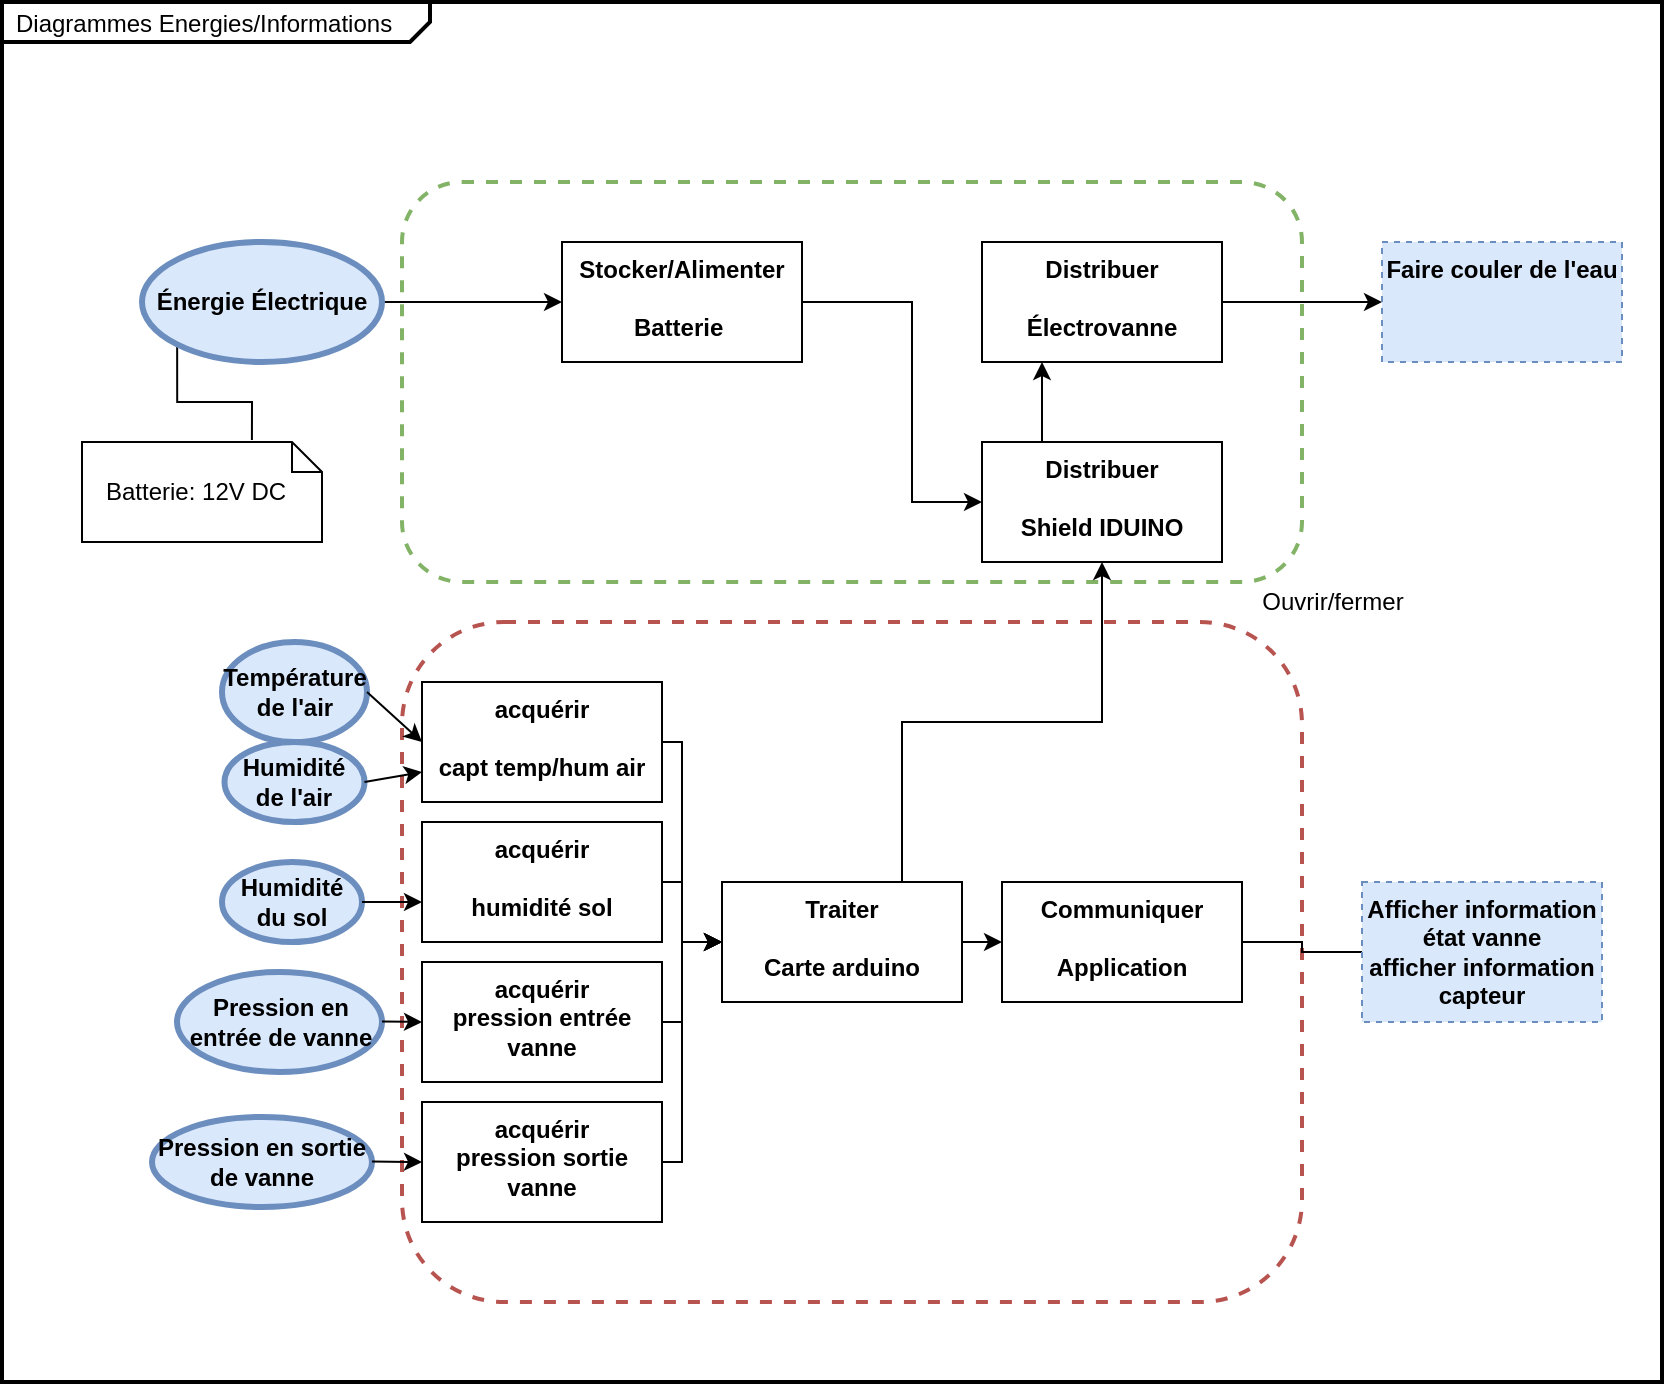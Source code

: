 <mxfile version="14.4.9" type="github">
  <diagram id="_HG9UhCbACeFY6xR2h-d" name="Page-1">
    <mxGraphModel dx="2249" dy="794" grid="1" gridSize="10" guides="1" tooltips="1" connect="1" arrows="1" fold="1" page="1" pageScale="1" pageWidth="827" pageHeight="1169" math="0" shadow="0">
      <root>
        <mxCell id="0" />
        <mxCell id="1" parent="0" />
        <mxCell id="1OpiZn_RMB7CZ_3JZA8x-75" value="&lt;p style=&quot;margin: 0px ; margin-top: 4px ; margin-left: 7px ; text-align: left&quot;&gt;Diagrammes Energies/Informations&lt;br&gt;&lt;/p&gt;" style="html=1;shape=mxgraph.sysml.package;overflow=fill;labelX=214;strokeWidth=2;align=center;fillColor=none;" parent="1" vertex="1">
          <mxGeometry x="-50" y="90" width="830" height="690" as="geometry" />
        </mxCell>
        <mxCell id="1OpiZn_RMB7CZ_3JZA8x-52" value="" style="shape=rect;rounded=1;html=1;whiteSpace=wrap;align=center;dashed=1;strokeWidth=2;strokeColor=#82b366;fillColor=none;" parent="1" vertex="1">
          <mxGeometry x="150" y="180" width="450" height="200" as="geometry" />
        </mxCell>
        <mxCell id="1OpiZn_RMB7CZ_3JZA8x-45" style="edgeStyle=orthogonalEdgeStyle;rounded=0;orthogonalLoop=1;jettySize=auto;html=1;" parent="1" source="1OpiZn_RMB7CZ_3JZA8x-43" target="1OpiZn_RMB7CZ_3JZA8x-44" edge="1">
          <mxGeometry relative="1" as="geometry" />
        </mxCell>
        <mxCell id="P4WyXRdHTCZjyCxqxyUb-18" style="edgeStyle=orthogonalEdgeStyle;rounded=0;orthogonalLoop=1;jettySize=auto;html=1;exitX=0;exitY=1;exitDx=0;exitDy=0;entryX=0.708;entryY=-0.02;entryDx=0;entryDy=0;entryPerimeter=0;endArrow=none;endFill=0;" edge="1" parent="1" source="1OpiZn_RMB7CZ_3JZA8x-43" target="P4WyXRdHTCZjyCxqxyUb-17">
          <mxGeometry relative="1" as="geometry" />
        </mxCell>
        <mxCell id="1OpiZn_RMB7CZ_3JZA8x-43" value="Énergie Électrique" style="shape=ellipse;html=1;strokeWidth=3;fontStyle=1;whiteSpace=wrap;align=center;perimeter=ellipsePerimeter;fillColor=#dae8fc;strokeColor=#6c8ebf;" parent="1" vertex="1">
          <mxGeometry x="20" y="210" width="120" height="60" as="geometry" />
        </mxCell>
        <mxCell id="1OpiZn_RMB7CZ_3JZA8x-44" value="Stocker/Alimenter&lt;br&gt;&lt;br&gt;Batterie&amp;nbsp;" style="shape=rect;html=1;verticalAlign=top;fontStyle=1;whiteSpace=wrap;align=center;" parent="1" vertex="1">
          <mxGeometry x="230" y="210" width="120" height="60" as="geometry" />
        </mxCell>
        <mxCell id="1OpiZn_RMB7CZ_3JZA8x-48" style="edgeStyle=orthogonalEdgeStyle;rounded=0;orthogonalLoop=1;jettySize=auto;html=1;entryX=0;entryY=0.5;entryDx=0;entryDy=0;" parent="1" source="1OpiZn_RMB7CZ_3JZA8x-47" target="1OpiZn_RMB7CZ_3JZA8x-49" edge="1">
          <mxGeometry relative="1" as="geometry">
            <mxPoint x="680" y="240" as="targetPoint" />
          </mxGeometry>
        </mxCell>
        <mxCell id="1OpiZn_RMB7CZ_3JZA8x-47" value="Distribuer&lt;br&gt;&lt;br&gt;Électrovanne" style="shape=rect;html=1;verticalAlign=top;fontStyle=1;whiteSpace=wrap;align=center;" parent="1" vertex="1">
          <mxGeometry x="440" y="210" width="120" height="60" as="geometry" />
        </mxCell>
        <mxCell id="1OpiZn_RMB7CZ_3JZA8x-49" value="Faire couler de l&#39;eau" style="shape=rect;html=1;verticalAlign=top;fontStyle=1;whiteSpace=wrap;align=center;dashed=1;fillColor=#dae8fc;strokeColor=#6c8ebf;" parent="1" vertex="1">
          <mxGeometry x="640" y="210" width="120" height="60" as="geometry" />
        </mxCell>
        <mxCell id="P4WyXRdHTCZjyCxqxyUb-14" style="edgeStyle=orthogonalEdgeStyle;rounded=0;orthogonalLoop=1;jettySize=auto;html=1;exitX=0.25;exitY=0;exitDx=0;exitDy=0;entryX=0.25;entryY=1;entryDx=0;entryDy=0;" edge="1" parent="1" source="1OpiZn_RMB7CZ_3JZA8x-53" target="1OpiZn_RMB7CZ_3JZA8x-47">
          <mxGeometry relative="1" as="geometry" />
        </mxCell>
        <mxCell id="1OpiZn_RMB7CZ_3JZA8x-53" value="Distribuer&lt;br&gt;&lt;br&gt;Shield IDUINO" style="shape=rect;html=1;verticalAlign=top;fontStyle=1;whiteSpace=wrap;align=center;" parent="1" vertex="1">
          <mxGeometry x="440" y="310" width="120" height="60" as="geometry" />
        </mxCell>
        <mxCell id="1OpiZn_RMB7CZ_3JZA8x-54" style="edgeStyle=orthogonalEdgeStyle;rounded=0;orthogonalLoop=1;jettySize=auto;html=1;exitX=1;exitY=0.5;exitDx=0;exitDy=0;entryX=0;entryY=0.5;entryDx=0;entryDy=0;" parent="1" source="1OpiZn_RMB7CZ_3JZA8x-44" target="1OpiZn_RMB7CZ_3JZA8x-53" edge="1">
          <mxGeometry relative="1" as="geometry">
            <mxPoint x="450" y="250" as="targetPoint" />
            <mxPoint x="360" y="250" as="sourcePoint" />
            <Array as="points">
              <mxPoint x="405" y="240" />
              <mxPoint x="405" y="340" />
            </Array>
          </mxGeometry>
        </mxCell>
        <mxCell id="1OpiZn_RMB7CZ_3JZA8x-55" value="" style="shape=rect;rounded=1;html=1;whiteSpace=wrap;align=center;dashed=1;strokeWidth=2;strokeColor=#b85450;fillColor=none;" parent="1" vertex="1">
          <mxGeometry x="150" y="400" width="450" height="340" as="geometry" />
        </mxCell>
        <mxCell id="1OpiZn_RMB7CZ_3JZA8x-62" style="edgeStyle=orthogonalEdgeStyle;rounded=0;orthogonalLoop=1;jettySize=auto;html=1;exitX=1;exitY=0.5;exitDx=0;exitDy=0;entryX=0;entryY=0.5;entryDx=0;entryDy=0;" parent="1" source="1OpiZn_RMB7CZ_3JZA8x-56" target="1OpiZn_RMB7CZ_3JZA8x-61" edge="1">
          <mxGeometry relative="1" as="geometry">
            <Array as="points">
              <mxPoint x="290" y="460" />
              <mxPoint x="290" y="560" />
            </Array>
          </mxGeometry>
        </mxCell>
        <mxCell id="1OpiZn_RMB7CZ_3JZA8x-56" value="acquérir&lt;br&gt;&lt;br&gt;capt temp/hum air" style="shape=rect;html=1;verticalAlign=top;fontStyle=1;whiteSpace=wrap;align=center;" parent="1" vertex="1">
          <mxGeometry x="160" y="430" width="120" height="60" as="geometry" />
        </mxCell>
        <mxCell id="1OpiZn_RMB7CZ_3JZA8x-63" style="edgeStyle=orthogonalEdgeStyle;rounded=0;orthogonalLoop=1;jettySize=auto;html=1;exitX=1;exitY=0.5;exitDx=0;exitDy=0;" parent="1" source="1OpiZn_RMB7CZ_3JZA8x-57" edge="1">
          <mxGeometry relative="1" as="geometry">
            <mxPoint x="310" y="560" as="targetPoint" />
            <Array as="points">
              <mxPoint x="290" y="530" />
              <mxPoint x="290" y="560" />
            </Array>
          </mxGeometry>
        </mxCell>
        <mxCell id="1OpiZn_RMB7CZ_3JZA8x-57" value="acquérir&lt;br&gt;&lt;br&gt;humidité sol" style="shape=rect;html=1;verticalAlign=top;fontStyle=1;whiteSpace=wrap;align=center;" parent="1" vertex="1">
          <mxGeometry x="160" y="500" width="120" height="60" as="geometry" />
        </mxCell>
        <mxCell id="1OpiZn_RMB7CZ_3JZA8x-64" style="edgeStyle=orthogonalEdgeStyle;rounded=0;orthogonalLoop=1;jettySize=auto;html=1;exitX=1;exitY=0.5;exitDx=0;exitDy=0;" parent="1" source="1OpiZn_RMB7CZ_3JZA8x-58" target="1OpiZn_RMB7CZ_3JZA8x-61" edge="1">
          <mxGeometry relative="1" as="geometry">
            <Array as="points">
              <mxPoint x="290" y="600" />
              <mxPoint x="290" y="560" />
            </Array>
          </mxGeometry>
        </mxCell>
        <mxCell id="1OpiZn_RMB7CZ_3JZA8x-58" value="acquérir&lt;br&gt;pression entrée vanne" style="shape=rect;html=1;verticalAlign=top;fontStyle=1;whiteSpace=wrap;align=center;" parent="1" vertex="1">
          <mxGeometry x="160" y="570" width="120" height="60" as="geometry" />
        </mxCell>
        <mxCell id="1OpiZn_RMB7CZ_3JZA8x-65" style="edgeStyle=orthogonalEdgeStyle;rounded=0;orthogonalLoop=1;jettySize=auto;html=1;exitX=1;exitY=0.5;exitDx=0;exitDy=0;entryX=0;entryY=0.5;entryDx=0;entryDy=0;" parent="1" source="1OpiZn_RMB7CZ_3JZA8x-60" target="1OpiZn_RMB7CZ_3JZA8x-61" edge="1">
          <mxGeometry relative="1" as="geometry">
            <Array as="points">
              <mxPoint x="290" y="670" />
              <mxPoint x="290" y="560" />
            </Array>
          </mxGeometry>
        </mxCell>
        <mxCell id="1OpiZn_RMB7CZ_3JZA8x-60" value="acquérir&lt;br&gt;pression sortie vanne" style="shape=rect;html=1;verticalAlign=top;fontStyle=1;whiteSpace=wrap;align=center;" parent="1" vertex="1">
          <mxGeometry x="160" y="640" width="120" height="60" as="geometry" />
        </mxCell>
        <mxCell id="1OpiZn_RMB7CZ_3JZA8x-69" style="edgeStyle=orthogonalEdgeStyle;rounded=0;orthogonalLoop=1;jettySize=auto;html=1;exitX=1;exitY=0.5;exitDx=0;exitDy=0;entryX=0;entryY=0.5;entryDx=0;entryDy=0;strokeWidth=1;" parent="1" source="1OpiZn_RMB7CZ_3JZA8x-61" target="1OpiZn_RMB7CZ_3JZA8x-66" edge="1">
          <mxGeometry relative="1" as="geometry" />
        </mxCell>
        <mxCell id="P4WyXRdHTCZjyCxqxyUb-15" style="edgeStyle=orthogonalEdgeStyle;rounded=0;orthogonalLoop=1;jettySize=auto;html=1;exitX=0.75;exitY=0;exitDx=0;exitDy=0;entryX=0.5;entryY=1;entryDx=0;entryDy=0;" edge="1" parent="1" source="1OpiZn_RMB7CZ_3JZA8x-61" target="1OpiZn_RMB7CZ_3JZA8x-53">
          <mxGeometry relative="1" as="geometry" />
        </mxCell>
        <mxCell id="1OpiZn_RMB7CZ_3JZA8x-61" value="Traiter&lt;br&gt;&lt;br&gt;Carte arduino" style="shape=rect;html=1;verticalAlign=top;fontStyle=1;whiteSpace=wrap;align=center;" parent="1" vertex="1">
          <mxGeometry x="310" y="530" width="120" height="60" as="geometry" />
        </mxCell>
        <mxCell id="P4WyXRdHTCZjyCxqxyUb-20" style="edgeStyle=orthogonalEdgeStyle;rounded=0;orthogonalLoop=1;jettySize=auto;html=1;exitX=1;exitY=0.5;exitDx=0;exitDy=0;entryX=0;entryY=0.5;entryDx=0;entryDy=0;endArrow=none;endFill=0;" edge="1" parent="1" source="1OpiZn_RMB7CZ_3JZA8x-66" target="P4WyXRdHTCZjyCxqxyUb-19">
          <mxGeometry relative="1" as="geometry" />
        </mxCell>
        <mxCell id="1OpiZn_RMB7CZ_3JZA8x-66" value="Communiquer&lt;br&gt;&lt;br&gt;Application" style="shape=rect;html=1;verticalAlign=top;fontStyle=1;whiteSpace=wrap;align=center;" parent="1" vertex="1">
          <mxGeometry x="450" y="530" width="120" height="60" as="geometry" />
        </mxCell>
        <mxCell id="1OpiZn_RMB7CZ_3JZA8x-68" value="Ouvrir/fermer" style="text;html=1;align=center;verticalAlign=middle;resizable=0;points=[];autosize=1;" parent="1" vertex="1">
          <mxGeometry x="570" y="380" width="90" height="20" as="geometry" />
        </mxCell>
        <mxCell id="P4WyXRdHTCZjyCxqxyUb-1" value="Température de l&#39;air" style="shape=ellipse;html=1;strokeWidth=3;fontStyle=1;whiteSpace=wrap;align=center;perimeter=ellipsePerimeter;fillColor=#dae8fc;strokeColor=#6c8ebf;" vertex="1" parent="1">
          <mxGeometry x="60" y="410" width="72.5" height="50" as="geometry" />
        </mxCell>
        <mxCell id="P4WyXRdHTCZjyCxqxyUb-3" value="Pression en entrée de vanne" style="shape=ellipse;html=1;strokeWidth=3;fontStyle=1;whiteSpace=wrap;align=center;perimeter=ellipsePerimeter;fillColor=#dae8fc;strokeColor=#6c8ebf;" vertex="1" parent="1">
          <mxGeometry x="37.5" y="575" width="102.5" height="50" as="geometry" />
        </mxCell>
        <mxCell id="P4WyXRdHTCZjyCxqxyUb-4" value="Pression en sortie de vanne" style="shape=ellipse;html=1;strokeWidth=3;fontStyle=1;whiteSpace=wrap;align=center;perimeter=ellipsePerimeter;fillColor=#dae8fc;strokeColor=#6c8ebf;" vertex="1" parent="1">
          <mxGeometry x="25" y="647.5" width="110" height="45" as="geometry" />
        </mxCell>
        <mxCell id="P4WyXRdHTCZjyCxqxyUb-5" value="Humidité de l&#39;air" style="shape=ellipse;html=1;strokeWidth=3;fontStyle=1;whiteSpace=wrap;align=center;perimeter=ellipsePerimeter;fillColor=#dae8fc;strokeColor=#6c8ebf;" vertex="1" parent="1">
          <mxGeometry x="61.25" y="460" width="70" height="40" as="geometry" />
        </mxCell>
        <mxCell id="P4WyXRdHTCZjyCxqxyUb-8" value="" style="endArrow=classic;html=1;exitX=1;exitY=0.5;exitDx=0;exitDy=0;entryX=0;entryY=0.5;entryDx=0;entryDy=0;" edge="1" parent="1" source="P4WyXRdHTCZjyCxqxyUb-1" target="1OpiZn_RMB7CZ_3JZA8x-56">
          <mxGeometry width="50" height="50" relative="1" as="geometry">
            <mxPoint x="150" y="440" as="sourcePoint" />
            <mxPoint x="200" y="390" as="targetPoint" />
          </mxGeometry>
        </mxCell>
        <mxCell id="P4WyXRdHTCZjyCxqxyUb-9" value="" style="endArrow=classic;html=1;exitX=1;exitY=0.5;exitDx=0;exitDy=0;entryX=0;entryY=0.75;entryDx=0;entryDy=0;" edge="1" parent="1" source="P4WyXRdHTCZjyCxqxyUb-5" target="1OpiZn_RMB7CZ_3JZA8x-56">
          <mxGeometry width="50" height="50" relative="1" as="geometry">
            <mxPoint x="142.5" y="445" as="sourcePoint" />
            <mxPoint x="170" y="470" as="targetPoint" />
          </mxGeometry>
        </mxCell>
        <mxCell id="P4WyXRdHTCZjyCxqxyUb-10" value="Humidité du sol" style="shape=ellipse;html=1;strokeWidth=3;fontStyle=1;whiteSpace=wrap;align=center;perimeter=ellipsePerimeter;fillColor=#dae8fc;strokeColor=#6c8ebf;" vertex="1" parent="1">
          <mxGeometry x="60" y="520" width="70" height="40" as="geometry" />
        </mxCell>
        <mxCell id="P4WyXRdHTCZjyCxqxyUb-11" value="" style="endArrow=classic;html=1;exitX=1;exitY=0.5;exitDx=0;exitDy=0;" edge="1" parent="1" source="P4WyXRdHTCZjyCxqxyUb-10">
          <mxGeometry width="50" height="50" relative="1" as="geometry">
            <mxPoint x="130" y="590" as="sourcePoint" />
            <mxPoint x="160" y="540" as="targetPoint" />
          </mxGeometry>
        </mxCell>
        <mxCell id="P4WyXRdHTCZjyCxqxyUb-12" value="" style="endArrow=classic;html=1;exitX=1;exitY=0.5;exitDx=0;exitDy=0;" edge="1" parent="1">
          <mxGeometry width="50" height="50" relative="1" as="geometry">
            <mxPoint x="140" y="599.8" as="sourcePoint" />
            <mxPoint x="160" y="600" as="targetPoint" />
          </mxGeometry>
        </mxCell>
        <mxCell id="P4WyXRdHTCZjyCxqxyUb-13" value="" style="endArrow=classic;html=1;exitX=1;exitY=0.5;exitDx=0;exitDy=0;entryX=0;entryY=0.5;entryDx=0;entryDy=0;" edge="1" parent="1" target="1OpiZn_RMB7CZ_3JZA8x-60">
          <mxGeometry width="50" height="50" relative="1" as="geometry">
            <mxPoint x="135" y="669.8" as="sourcePoint" />
            <mxPoint x="155" y="670" as="targetPoint" />
          </mxGeometry>
        </mxCell>
        <mxCell id="P4WyXRdHTCZjyCxqxyUb-17" value="Batterie: 12V DC" style="shape=note;size=15;align=left;spacingLeft=10;html=1;whiteSpace=wrap;" vertex="1" parent="1">
          <mxGeometry x="-10" y="310" width="120" height="50" as="geometry" />
        </mxCell>
        <mxCell id="P4WyXRdHTCZjyCxqxyUb-19" value="Afficher information état vanne&lt;br&gt;afficher information capteur" style="shape=rect;html=1;verticalAlign=top;fontStyle=1;whiteSpace=wrap;align=center;dashed=1;fillColor=#dae8fc;strokeColor=#6c8ebf;" vertex="1" parent="1">
          <mxGeometry x="630" y="530" width="120" height="70" as="geometry" />
        </mxCell>
      </root>
    </mxGraphModel>
  </diagram>
</mxfile>
